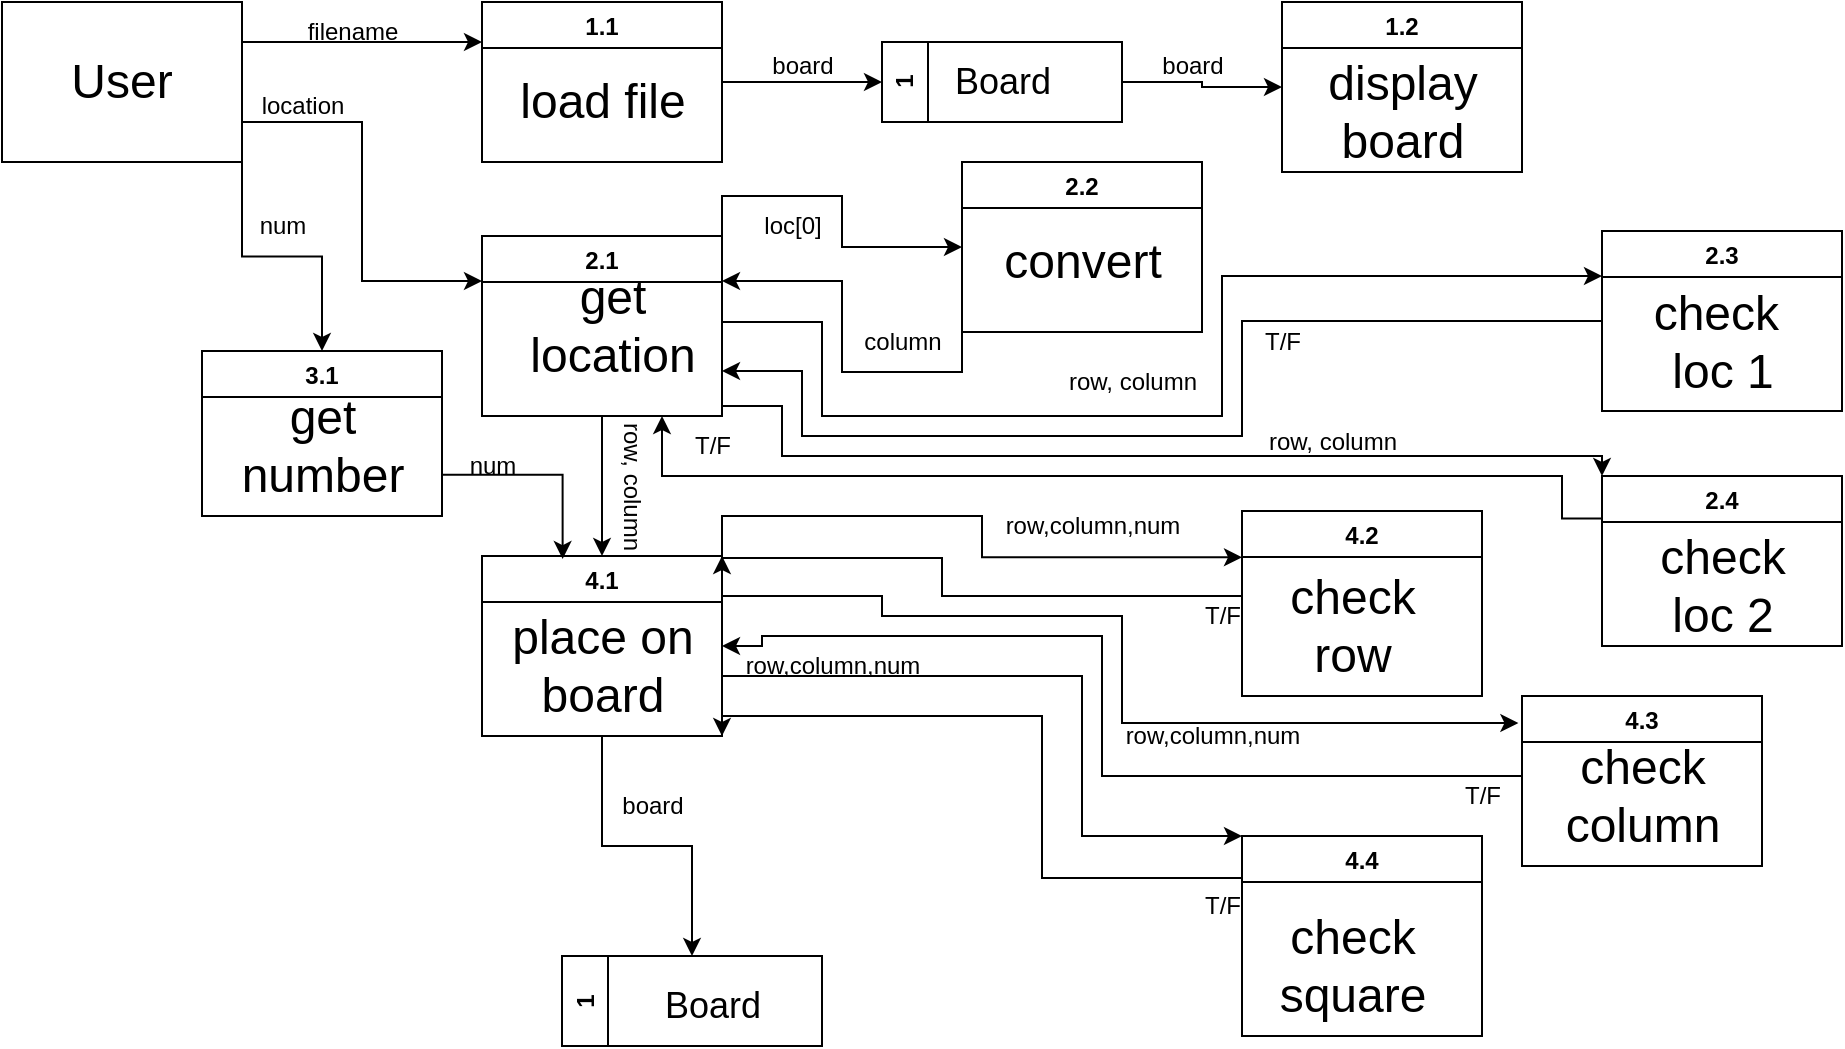 <mxfile version="22.0.2" type="device">
  <diagram name="Page-1" id="5d7acffa-a066-3a61-03fe-96351882024d">
    <mxGraphModel dx="1729" dy="778" grid="1" gridSize="10" guides="1" tooltips="1" connect="1" arrows="1" fold="1" page="1" pageScale="1" pageWidth="1100" pageHeight="850" background="#ffffff" math="0" shadow="0">
      <root>
        <mxCell id="0" />
        <mxCell id="1" parent="0" />
        <mxCell id="SJQS5C8vJrBjCb5Y7MBg-5" style="edgeStyle=orthogonalEdgeStyle;rounded=0;orthogonalLoop=1;jettySize=auto;html=1;exitX=1;exitY=0.25;exitDx=0;exitDy=0;entryX=0;entryY=0.25;entryDx=0;entryDy=0;" edge="1" parent="1" source="m9hwkLLtYEOhhzcEb_ot-1" target="m9hwkLLtYEOhhzcEb_ot-2">
          <mxGeometry relative="1" as="geometry" />
        </mxCell>
        <mxCell id="SJQS5C8vJrBjCb5Y7MBg-16" style="edgeStyle=orthogonalEdgeStyle;rounded=0;orthogonalLoop=1;jettySize=auto;html=1;exitX=1;exitY=0.75;exitDx=0;exitDy=0;entryX=0;entryY=0.25;entryDx=0;entryDy=0;" edge="1" parent="1" source="m9hwkLLtYEOhhzcEb_ot-1" target="SJQS5C8vJrBjCb5Y7MBg-10">
          <mxGeometry relative="1" as="geometry" />
        </mxCell>
        <mxCell id="SJQS5C8vJrBjCb5Y7MBg-40" style="edgeStyle=orthogonalEdgeStyle;rounded=0;orthogonalLoop=1;jettySize=auto;html=1;exitX=1;exitY=1;exitDx=0;exitDy=0;entryX=0.5;entryY=0;entryDx=0;entryDy=0;" edge="1" parent="1" source="m9hwkLLtYEOhhzcEb_ot-1" target="SJQS5C8vJrBjCb5Y7MBg-37">
          <mxGeometry relative="1" as="geometry" />
        </mxCell>
        <mxCell id="m9hwkLLtYEOhhzcEb_ot-1" value="&lt;font style=&quot;font-size: 24px;&quot;&gt;User&lt;/font&gt;" style="rounded=0;whiteSpace=wrap;html=1;" parent="1" vertex="1">
          <mxGeometry x="40" y="43" width="120" height="80" as="geometry" />
        </mxCell>
        <mxCell id="SJQS5C8vJrBjCb5Y7MBg-7" style="edgeStyle=orthogonalEdgeStyle;rounded=0;orthogonalLoop=1;jettySize=auto;html=1;exitX=1;exitY=0.5;exitDx=0;exitDy=0;entryX=0;entryY=0.5;entryDx=0;entryDy=0;" edge="1" parent="1" source="m9hwkLLtYEOhhzcEb_ot-2" target="SJQS5C8vJrBjCb5Y7MBg-1">
          <mxGeometry relative="1" as="geometry" />
        </mxCell>
        <mxCell id="m9hwkLLtYEOhhzcEb_ot-2" value="1.1" style="swimlane;startSize=23;" parent="1" vertex="1">
          <mxGeometry x="280" y="43" width="120" height="80" as="geometry" />
        </mxCell>
        <mxCell id="SJQS5C8vJrBjCb5Y7MBg-4" value="&lt;font style=&quot;font-size: 24px;&quot;&gt;load file&lt;/font&gt;" style="text;html=1;align=center;verticalAlign=middle;resizable=0;points=[];autosize=1;strokeColor=none;fillColor=none;" vertex="1" parent="m9hwkLLtYEOhhzcEb_ot-2">
          <mxGeometry x="5" y="30" width="110" height="40" as="geometry" />
        </mxCell>
        <mxCell id="SJQS5C8vJrBjCb5Y7MBg-3" value="" style="group" vertex="1" connectable="0" parent="1">
          <mxGeometry x="480" y="63" width="120" height="40" as="geometry" />
        </mxCell>
        <mxCell id="SJQS5C8vJrBjCb5Y7MBg-1" value="1" style="swimlane;horizontal=0;whiteSpace=wrap;html=1;" vertex="1" parent="SJQS5C8vJrBjCb5Y7MBg-3">
          <mxGeometry width="120" height="40" as="geometry" />
        </mxCell>
        <mxCell id="SJQS5C8vJrBjCb5Y7MBg-2" value="&lt;font style=&quot;font-size: 18px;&quot;&gt;Board&lt;/font&gt;" style="text;html=1;align=center;verticalAlign=middle;resizable=0;points=[];autosize=1;strokeColor=none;fillColor=none;" vertex="1" parent="SJQS5C8vJrBjCb5Y7MBg-3">
          <mxGeometry x="25" width="70" height="40" as="geometry" />
        </mxCell>
        <mxCell id="SJQS5C8vJrBjCb5Y7MBg-6" value="filename" style="text;html=1;align=center;verticalAlign=middle;resizable=0;points=[];autosize=1;strokeColor=none;fillColor=none;" vertex="1" parent="1">
          <mxGeometry x="180" y="43" width="70" height="30" as="geometry" />
        </mxCell>
        <mxCell id="SJQS5C8vJrBjCb5Y7MBg-8" value="board" style="text;html=1;align=center;verticalAlign=middle;resizable=0;points=[];autosize=1;strokeColor=none;fillColor=none;" vertex="1" parent="1">
          <mxGeometry x="415" y="60" width="50" height="30" as="geometry" />
        </mxCell>
        <mxCell id="SJQS5C8vJrBjCb5Y7MBg-24" style="edgeStyle=orthogonalEdgeStyle;rounded=0;orthogonalLoop=1;jettySize=auto;html=1;exitX=1;exitY=0;exitDx=0;exitDy=0;entryX=0;entryY=0.5;entryDx=0;entryDy=0;" edge="1" parent="1" source="SJQS5C8vJrBjCb5Y7MBg-10" target="SJQS5C8vJrBjCb5Y7MBg-18">
          <mxGeometry relative="1" as="geometry" />
        </mxCell>
        <mxCell id="SJQS5C8vJrBjCb5Y7MBg-29" style="edgeStyle=orthogonalEdgeStyle;rounded=0;orthogonalLoop=1;jettySize=auto;html=1;exitX=1;exitY=0.5;exitDx=0;exitDy=0;entryX=0;entryY=0.25;entryDx=0;entryDy=0;" edge="1" parent="1" source="SJQS5C8vJrBjCb5Y7MBg-10" target="SJQS5C8vJrBjCb5Y7MBg-20">
          <mxGeometry relative="1" as="geometry">
            <Array as="points">
              <mxPoint x="450" y="203" />
              <mxPoint x="450" y="250" />
              <mxPoint x="650" y="250" />
              <mxPoint x="650" y="180" />
            </Array>
          </mxGeometry>
        </mxCell>
        <mxCell id="SJQS5C8vJrBjCb5Y7MBg-33" style="edgeStyle=orthogonalEdgeStyle;rounded=0;orthogonalLoop=1;jettySize=auto;html=1;exitX=1;exitY=1;exitDx=0;exitDy=0;entryX=0;entryY=0;entryDx=0;entryDy=0;" edge="1" parent="1" source="SJQS5C8vJrBjCb5Y7MBg-10" target="SJQS5C8vJrBjCb5Y7MBg-22">
          <mxGeometry relative="1" as="geometry">
            <Array as="points">
              <mxPoint x="430" y="245" />
              <mxPoint x="430" y="270" />
              <mxPoint x="840" y="270" />
            </Array>
          </mxGeometry>
        </mxCell>
        <mxCell id="SJQS5C8vJrBjCb5Y7MBg-44" style="edgeStyle=orthogonalEdgeStyle;rounded=0;orthogonalLoop=1;jettySize=auto;html=1;exitX=0.5;exitY=1;exitDx=0;exitDy=0;entryX=0.5;entryY=0;entryDx=0;entryDy=0;" edge="1" parent="1" source="SJQS5C8vJrBjCb5Y7MBg-10" target="SJQS5C8vJrBjCb5Y7MBg-42">
          <mxGeometry relative="1" as="geometry" />
        </mxCell>
        <mxCell id="SJQS5C8vJrBjCb5Y7MBg-10" value="2.1" style="swimlane;startSize=23;" vertex="1" parent="1">
          <mxGeometry x="280" y="160" width="120" height="90" as="geometry" />
        </mxCell>
        <mxCell id="SJQS5C8vJrBjCb5Y7MBg-11" value="&lt;font style=&quot;font-size: 24px;&quot;&gt;get&lt;br&gt;location&lt;br&gt;&lt;/font&gt;" style="text;html=1;align=center;verticalAlign=middle;resizable=0;points=[];autosize=1;strokeColor=none;fillColor=none;" vertex="1" parent="SJQS5C8vJrBjCb5Y7MBg-10">
          <mxGeometry x="10" y="10" width="110" height="70" as="geometry" />
        </mxCell>
        <mxCell id="SJQS5C8vJrBjCb5Y7MBg-12" value="1.2" style="swimlane;startSize=23;" vertex="1" parent="1">
          <mxGeometry x="680" y="43" width="120" height="85" as="geometry" />
        </mxCell>
        <mxCell id="SJQS5C8vJrBjCb5Y7MBg-13" value="&lt;span style=&quot;font-size: 24px;&quot;&gt;display&lt;br&gt;board&lt;br&gt;&lt;/span&gt;" style="text;html=1;align=center;verticalAlign=middle;resizable=0;points=[];autosize=1;strokeColor=none;fillColor=none;" vertex="1" parent="SJQS5C8vJrBjCb5Y7MBg-12">
          <mxGeometry x="10" y="20" width="100" height="70" as="geometry" />
        </mxCell>
        <mxCell id="SJQS5C8vJrBjCb5Y7MBg-14" style="edgeStyle=orthogonalEdgeStyle;rounded=0;orthogonalLoop=1;jettySize=auto;html=1;exitX=1;exitY=0.5;exitDx=0;exitDy=0;entryX=0;entryY=0.5;entryDx=0;entryDy=0;" edge="1" parent="1" source="SJQS5C8vJrBjCb5Y7MBg-1" target="SJQS5C8vJrBjCb5Y7MBg-12">
          <mxGeometry relative="1" as="geometry" />
        </mxCell>
        <mxCell id="SJQS5C8vJrBjCb5Y7MBg-15" value="board" style="text;html=1;align=center;verticalAlign=middle;resizable=0;points=[];autosize=1;strokeColor=none;fillColor=none;" vertex="1" parent="1">
          <mxGeometry x="610" y="60" width="50" height="30" as="geometry" />
        </mxCell>
        <mxCell id="SJQS5C8vJrBjCb5Y7MBg-17" value="location" style="text;html=1;align=center;verticalAlign=middle;resizable=0;points=[];autosize=1;strokeColor=none;fillColor=none;" vertex="1" parent="1">
          <mxGeometry x="160" y="80" width="60" height="30" as="geometry" />
        </mxCell>
        <mxCell id="SJQS5C8vJrBjCb5Y7MBg-26" style="edgeStyle=orthogonalEdgeStyle;rounded=0;orthogonalLoop=1;jettySize=auto;html=1;exitX=0;exitY=1;exitDx=0;exitDy=0;entryX=1;entryY=0.25;entryDx=0;entryDy=0;" edge="1" parent="1" source="SJQS5C8vJrBjCb5Y7MBg-18" target="SJQS5C8vJrBjCb5Y7MBg-10">
          <mxGeometry relative="1" as="geometry" />
        </mxCell>
        <mxCell id="SJQS5C8vJrBjCb5Y7MBg-18" value="2.2" style="swimlane;startSize=23;" vertex="1" parent="1">
          <mxGeometry x="520" y="123" width="120" height="85" as="geometry" />
        </mxCell>
        <mxCell id="SJQS5C8vJrBjCb5Y7MBg-19" value="&lt;font style=&quot;font-size: 24px;&quot;&gt;convert&lt;br&gt;&lt;/font&gt;" style="text;html=1;align=center;verticalAlign=middle;resizable=0;points=[];autosize=1;strokeColor=none;fillColor=none;" vertex="1" parent="SJQS5C8vJrBjCb5Y7MBg-18">
          <mxGeometry x="10" y="30" width="100" height="40" as="geometry" />
        </mxCell>
        <mxCell id="SJQS5C8vJrBjCb5Y7MBg-31" style="edgeStyle=orthogonalEdgeStyle;rounded=0;orthogonalLoop=1;jettySize=auto;html=1;exitX=0;exitY=0.5;exitDx=0;exitDy=0;entryX=1;entryY=0.75;entryDx=0;entryDy=0;" edge="1" parent="1" source="SJQS5C8vJrBjCb5Y7MBg-20" target="SJQS5C8vJrBjCb5Y7MBg-10">
          <mxGeometry relative="1" as="geometry">
            <Array as="points">
              <mxPoint x="660" y="203" />
              <mxPoint x="660" y="260" />
              <mxPoint x="440" y="260" />
              <mxPoint x="440" y="228" />
            </Array>
          </mxGeometry>
        </mxCell>
        <mxCell id="SJQS5C8vJrBjCb5Y7MBg-20" value="2.3" style="swimlane;startSize=23;" vertex="1" parent="1">
          <mxGeometry x="840" y="157.5" width="120" height="90" as="geometry" />
        </mxCell>
        <mxCell id="SJQS5C8vJrBjCb5Y7MBg-21" value="&lt;font style=&quot;font-size: 24px;&quot;&gt;check&amp;nbsp;&lt;br&gt;loc 1&lt;br&gt;&lt;/font&gt;" style="text;html=1;align=center;verticalAlign=middle;resizable=0;points=[];autosize=1;strokeColor=none;fillColor=none;" vertex="1" parent="SJQS5C8vJrBjCb5Y7MBg-20">
          <mxGeometry x="15" y="20" width="90" height="70" as="geometry" />
        </mxCell>
        <mxCell id="SJQS5C8vJrBjCb5Y7MBg-35" style="edgeStyle=orthogonalEdgeStyle;rounded=0;orthogonalLoop=1;jettySize=auto;html=1;exitX=0;exitY=0.25;exitDx=0;exitDy=0;entryX=0.75;entryY=1;entryDx=0;entryDy=0;" edge="1" parent="1" source="SJQS5C8vJrBjCb5Y7MBg-22" target="SJQS5C8vJrBjCb5Y7MBg-10">
          <mxGeometry relative="1" as="geometry">
            <Array as="points">
              <mxPoint x="820" y="301" />
              <mxPoint x="820" y="280" />
              <mxPoint x="370" y="280" />
            </Array>
          </mxGeometry>
        </mxCell>
        <mxCell id="SJQS5C8vJrBjCb5Y7MBg-22" value="2.4" style="swimlane;startSize=23;" vertex="1" parent="1">
          <mxGeometry x="840" y="280" width="120" height="85" as="geometry" />
        </mxCell>
        <mxCell id="SJQS5C8vJrBjCb5Y7MBg-23" value="&lt;font style=&quot;font-size: 24px;&quot;&gt;check&lt;br&gt;loc 2&lt;br&gt;&lt;/font&gt;" style="text;html=1;align=center;verticalAlign=middle;resizable=0;points=[];autosize=1;strokeColor=none;fillColor=none;" vertex="1" parent="SJQS5C8vJrBjCb5Y7MBg-22">
          <mxGeometry x="15" y="20" width="90" height="70" as="geometry" />
        </mxCell>
        <mxCell id="SJQS5C8vJrBjCb5Y7MBg-25" value="loc[0]" style="text;html=1;align=center;verticalAlign=middle;resizable=0;points=[];autosize=1;strokeColor=none;fillColor=none;" vertex="1" parent="1">
          <mxGeometry x="410" y="140" width="50" height="30" as="geometry" />
        </mxCell>
        <mxCell id="SJQS5C8vJrBjCb5Y7MBg-27" value="column" style="text;html=1;align=center;verticalAlign=middle;resizable=0;points=[];autosize=1;strokeColor=none;fillColor=none;" vertex="1" parent="1">
          <mxGeometry x="460" y="198" width="60" height="30" as="geometry" />
        </mxCell>
        <mxCell id="SJQS5C8vJrBjCb5Y7MBg-30" value="row, column" style="text;html=1;align=center;verticalAlign=middle;resizable=0;points=[];autosize=1;strokeColor=none;fillColor=none;" vertex="1" parent="1">
          <mxGeometry x="560" y="217.5" width="90" height="30" as="geometry" />
        </mxCell>
        <mxCell id="SJQS5C8vJrBjCb5Y7MBg-32" value="T/F" style="text;html=1;align=center;verticalAlign=middle;resizable=0;points=[];autosize=1;strokeColor=none;fillColor=none;" vertex="1" parent="1">
          <mxGeometry x="660" y="198" width="40" height="30" as="geometry" />
        </mxCell>
        <mxCell id="SJQS5C8vJrBjCb5Y7MBg-34" value="row, column" style="text;html=1;align=center;verticalAlign=middle;resizable=0;points=[];autosize=1;strokeColor=none;fillColor=none;" vertex="1" parent="1">
          <mxGeometry x="660" y="247.5" width="90" height="30" as="geometry" />
        </mxCell>
        <mxCell id="SJQS5C8vJrBjCb5Y7MBg-36" value="T/F" style="text;html=1;align=center;verticalAlign=middle;resizable=0;points=[];autosize=1;strokeColor=none;fillColor=none;" vertex="1" parent="1">
          <mxGeometry x="375" y="250" width="40" height="30" as="geometry" />
        </mxCell>
        <mxCell id="SJQS5C8vJrBjCb5Y7MBg-37" value="3.1" style="swimlane;startSize=23;" vertex="1" parent="1">
          <mxGeometry x="140" y="217.5" width="120" height="82.5" as="geometry" />
        </mxCell>
        <mxCell id="SJQS5C8vJrBjCb5Y7MBg-39" value="&lt;font style=&quot;font-size: 24px;&quot;&gt;get &lt;br&gt;number&lt;/font&gt;" style="text;html=1;align=center;verticalAlign=middle;resizable=0;points=[];autosize=1;strokeColor=none;fillColor=none;" vertex="1" parent="SJQS5C8vJrBjCb5Y7MBg-37">
          <mxGeometry x="10" y="12.5" width="100" height="70" as="geometry" />
        </mxCell>
        <mxCell id="SJQS5C8vJrBjCb5Y7MBg-41" value="num" style="text;html=1;align=center;verticalAlign=middle;resizable=0;points=[];autosize=1;strokeColor=none;fillColor=none;" vertex="1" parent="1">
          <mxGeometry x="155" y="140" width="50" height="30" as="geometry" />
        </mxCell>
        <mxCell id="SJQS5C8vJrBjCb5Y7MBg-52" style="edgeStyle=orthogonalEdgeStyle;rounded=0;orthogonalLoop=1;jettySize=auto;html=1;exitX=1;exitY=0;exitDx=0;exitDy=0;entryX=0;entryY=0.25;entryDx=0;entryDy=0;" edge="1" parent="1" source="SJQS5C8vJrBjCb5Y7MBg-42" target="SJQS5C8vJrBjCb5Y7MBg-50">
          <mxGeometry relative="1" as="geometry" />
        </mxCell>
        <mxCell id="SJQS5C8vJrBjCb5Y7MBg-56" style="edgeStyle=orthogonalEdgeStyle;rounded=0;orthogonalLoop=1;jettySize=auto;html=1;exitX=1;exitY=0.75;exitDx=0;exitDy=0;entryX=0;entryY=0;entryDx=0;entryDy=0;" edge="1" parent="1" source="SJQS5C8vJrBjCb5Y7MBg-42" target="SJQS5C8vJrBjCb5Y7MBg-48">
          <mxGeometry relative="1" as="geometry">
            <Array as="points">
              <mxPoint x="580" y="380" />
              <mxPoint x="580" y="460" />
            </Array>
          </mxGeometry>
        </mxCell>
        <mxCell id="SJQS5C8vJrBjCb5Y7MBg-67" style="edgeStyle=orthogonalEdgeStyle;rounded=0;orthogonalLoop=1;jettySize=auto;html=1;exitX=0.5;exitY=1;exitDx=0;exitDy=0;entryX=0.5;entryY=0;entryDx=0;entryDy=0;" edge="1" parent="1" source="SJQS5C8vJrBjCb5Y7MBg-42" target="SJQS5C8vJrBjCb5Y7MBg-65">
          <mxGeometry relative="1" as="geometry" />
        </mxCell>
        <mxCell id="SJQS5C8vJrBjCb5Y7MBg-42" value="4.1" style="swimlane;startSize=23;" vertex="1" parent="1">
          <mxGeometry x="280" y="320" width="120" height="90" as="geometry" />
        </mxCell>
        <mxCell id="SJQS5C8vJrBjCb5Y7MBg-43" value="&lt;font style=&quot;font-size: 24px;&quot;&gt;place on&lt;br&gt;board&lt;/font&gt;" style="text;html=1;align=center;verticalAlign=middle;resizable=0;points=[];autosize=1;strokeColor=none;fillColor=none;" vertex="1" parent="SJQS5C8vJrBjCb5Y7MBg-42">
          <mxGeometry x="5" y="20" width="110" height="70" as="geometry" />
        </mxCell>
        <mxCell id="SJQS5C8vJrBjCb5Y7MBg-45" style="edgeStyle=orthogonalEdgeStyle;rounded=0;orthogonalLoop=1;jettySize=auto;html=1;exitX=1;exitY=0.75;exitDx=0;exitDy=0;entryX=0.336;entryY=0.017;entryDx=0;entryDy=0;entryPerimeter=0;" edge="1" parent="1" source="SJQS5C8vJrBjCb5Y7MBg-37" target="SJQS5C8vJrBjCb5Y7MBg-42">
          <mxGeometry relative="1" as="geometry" />
        </mxCell>
        <mxCell id="SJQS5C8vJrBjCb5Y7MBg-55" style="edgeStyle=orthogonalEdgeStyle;rounded=0;orthogonalLoop=1;jettySize=auto;html=1;exitX=0;exitY=0.5;exitDx=0;exitDy=0;entryX=1;entryY=0.5;entryDx=0;entryDy=0;" edge="1" parent="1" source="SJQS5C8vJrBjCb5Y7MBg-46" target="SJQS5C8vJrBjCb5Y7MBg-42">
          <mxGeometry relative="1" as="geometry">
            <Array as="points">
              <mxPoint x="800" y="430" />
              <mxPoint x="590" y="430" />
              <mxPoint x="590" y="360" />
              <mxPoint x="420" y="360" />
              <mxPoint x="420" y="365" />
            </Array>
          </mxGeometry>
        </mxCell>
        <mxCell id="SJQS5C8vJrBjCb5Y7MBg-46" value="4.3" style="swimlane;startSize=23;" vertex="1" parent="1">
          <mxGeometry x="800" y="390" width="120" height="85" as="geometry" />
        </mxCell>
        <mxCell id="SJQS5C8vJrBjCb5Y7MBg-47" value="&lt;font style=&quot;font-size: 24px;&quot;&gt;check&lt;br&gt;column&lt;br&gt;&lt;/font&gt;" style="text;html=1;align=center;verticalAlign=middle;resizable=0;points=[];autosize=1;strokeColor=none;fillColor=none;" vertex="1" parent="SJQS5C8vJrBjCb5Y7MBg-46">
          <mxGeometry x="10" y="15" width="100" height="70" as="geometry" />
        </mxCell>
        <mxCell id="SJQS5C8vJrBjCb5Y7MBg-57" style="edgeStyle=orthogonalEdgeStyle;rounded=0;orthogonalLoop=1;jettySize=auto;html=1;exitX=0;exitY=0.25;exitDx=0;exitDy=0;entryX=1;entryY=1;entryDx=0;entryDy=0;" edge="1" parent="1" source="SJQS5C8vJrBjCb5Y7MBg-48" target="SJQS5C8vJrBjCb5Y7MBg-42">
          <mxGeometry relative="1" as="geometry">
            <Array as="points">
              <mxPoint x="560" y="481" />
              <mxPoint x="560" y="400" />
            </Array>
          </mxGeometry>
        </mxCell>
        <mxCell id="SJQS5C8vJrBjCb5Y7MBg-48" value="4.4" style="swimlane;startSize=23;" vertex="1" parent="1">
          <mxGeometry x="660" y="460" width="120" height="100" as="geometry" />
        </mxCell>
        <mxCell id="SJQS5C8vJrBjCb5Y7MBg-49" value="&lt;font style=&quot;font-size: 24px;&quot;&gt;check&lt;br&gt;square&lt;br&gt;&lt;/font&gt;" style="text;html=1;align=center;verticalAlign=middle;resizable=0;points=[];autosize=1;strokeColor=none;fillColor=none;" vertex="1" parent="SJQS5C8vJrBjCb5Y7MBg-48">
          <mxGeometry x="5" y="30" width="100" height="70" as="geometry" />
        </mxCell>
        <mxCell id="SJQS5C8vJrBjCb5Y7MBg-53" style="edgeStyle=orthogonalEdgeStyle;rounded=0;orthogonalLoop=1;jettySize=auto;html=1;exitX=0;exitY=0.5;exitDx=0;exitDy=0;" edge="1" parent="1" source="SJQS5C8vJrBjCb5Y7MBg-50">
          <mxGeometry relative="1" as="geometry">
            <mxPoint x="400" y="320" as="targetPoint" />
            <Array as="points">
              <mxPoint x="510" y="340" />
              <mxPoint x="510" y="321" />
            </Array>
          </mxGeometry>
        </mxCell>
        <mxCell id="SJQS5C8vJrBjCb5Y7MBg-50" value="4.2" style="swimlane;startSize=23;" vertex="1" parent="1">
          <mxGeometry x="660" y="297.5" width="120" height="92.5" as="geometry" />
        </mxCell>
        <mxCell id="SJQS5C8vJrBjCb5Y7MBg-51" value="&lt;font style=&quot;font-size: 24px;&quot;&gt;check&lt;br&gt;row&lt;br&gt;&lt;/font&gt;" style="text;html=1;align=center;verticalAlign=middle;resizable=0;points=[];autosize=1;strokeColor=none;fillColor=none;" vertex="1" parent="SJQS5C8vJrBjCb5Y7MBg-50">
          <mxGeometry x="10" y="22.5" width="90" height="70" as="geometry" />
        </mxCell>
        <mxCell id="SJQS5C8vJrBjCb5Y7MBg-54" style="edgeStyle=orthogonalEdgeStyle;rounded=0;orthogonalLoop=1;jettySize=auto;html=1;exitX=1;exitY=0.25;exitDx=0;exitDy=0;entryX=-0.015;entryY=0.159;entryDx=0;entryDy=0;entryPerimeter=0;" edge="1" parent="1" source="SJQS5C8vJrBjCb5Y7MBg-42" target="SJQS5C8vJrBjCb5Y7MBg-46">
          <mxGeometry relative="1" as="geometry">
            <Array as="points">
              <mxPoint x="480" y="340" />
              <mxPoint x="480" y="350" />
              <mxPoint x="600" y="350" />
              <mxPoint x="600" y="404" />
            </Array>
          </mxGeometry>
        </mxCell>
        <mxCell id="SJQS5C8vJrBjCb5Y7MBg-58" value="T/F" style="text;html=1;align=center;verticalAlign=middle;resizable=0;points=[];autosize=1;strokeColor=none;fillColor=none;" vertex="1" parent="1">
          <mxGeometry x="630" y="480" width="40" height="30" as="geometry" />
        </mxCell>
        <mxCell id="SJQS5C8vJrBjCb5Y7MBg-59" value="T/F" style="text;html=1;align=center;verticalAlign=middle;resizable=0;points=[];autosize=1;strokeColor=none;fillColor=none;" vertex="1" parent="1">
          <mxGeometry x="630" y="335" width="40" height="30" as="geometry" />
        </mxCell>
        <mxCell id="SJQS5C8vJrBjCb5Y7MBg-60" value="T/F" style="text;html=1;align=center;verticalAlign=middle;resizable=0;points=[];autosize=1;strokeColor=none;fillColor=none;" vertex="1" parent="1">
          <mxGeometry x="760" y="425" width="40" height="30" as="geometry" />
        </mxCell>
        <mxCell id="SJQS5C8vJrBjCb5Y7MBg-61" value="row,column,num" style="text;html=1;align=center;verticalAlign=middle;resizable=0;points=[];autosize=1;strokeColor=none;fillColor=none;" vertex="1" parent="1">
          <mxGeometry x="530" y="290" width="110" height="30" as="geometry" />
        </mxCell>
        <mxCell id="SJQS5C8vJrBjCb5Y7MBg-62" value="row,column,num" style="text;html=1;align=center;verticalAlign=middle;resizable=0;points=[];autosize=1;strokeColor=none;fillColor=none;" vertex="1" parent="1">
          <mxGeometry x="400" y="360" width="110" height="30" as="geometry" />
        </mxCell>
        <mxCell id="SJQS5C8vJrBjCb5Y7MBg-63" value="row,column,num" style="text;html=1;align=center;verticalAlign=middle;resizable=0;points=[];autosize=1;strokeColor=none;fillColor=none;" vertex="1" parent="1">
          <mxGeometry x="590" y="395" width="110" height="30" as="geometry" />
        </mxCell>
        <mxCell id="SJQS5C8vJrBjCb5Y7MBg-65" value="1" style="swimlane;horizontal=0;whiteSpace=wrap;html=1;" vertex="1" parent="1">
          <mxGeometry x="320" y="520" width="130" height="45" as="geometry" />
        </mxCell>
        <mxCell id="SJQS5C8vJrBjCb5Y7MBg-66" value="&lt;font style=&quot;font-size: 18px;&quot;&gt;Board&lt;/font&gt;" style="text;html=1;align=center;verticalAlign=middle;resizable=0;points=[];autosize=1;strokeColor=none;fillColor=none;" vertex="1" parent="SJQS5C8vJrBjCb5Y7MBg-65">
          <mxGeometry x="39.997" y="5" width="70" height="40" as="geometry" />
        </mxCell>
        <mxCell id="SJQS5C8vJrBjCb5Y7MBg-68" value="board" style="text;html=1;align=center;verticalAlign=middle;resizable=0;points=[];autosize=1;strokeColor=none;fillColor=none;" vertex="1" parent="1">
          <mxGeometry x="340" y="430" width="50" height="30" as="geometry" />
        </mxCell>
        <mxCell id="SJQS5C8vJrBjCb5Y7MBg-69" value="row, column" style="text;html=1;align=center;verticalAlign=middle;resizable=0;points=[];autosize=1;strokeColor=none;fillColor=none;rotation=90;" vertex="1" parent="1">
          <mxGeometry x="310" y="270" width="90" height="30" as="geometry" />
        </mxCell>
        <mxCell id="SJQS5C8vJrBjCb5Y7MBg-71" value="num" style="text;html=1;align=center;verticalAlign=middle;resizable=0;points=[];autosize=1;strokeColor=none;fillColor=none;" vertex="1" parent="1">
          <mxGeometry x="260" y="260" width="50" height="30" as="geometry" />
        </mxCell>
      </root>
    </mxGraphModel>
  </diagram>
</mxfile>
